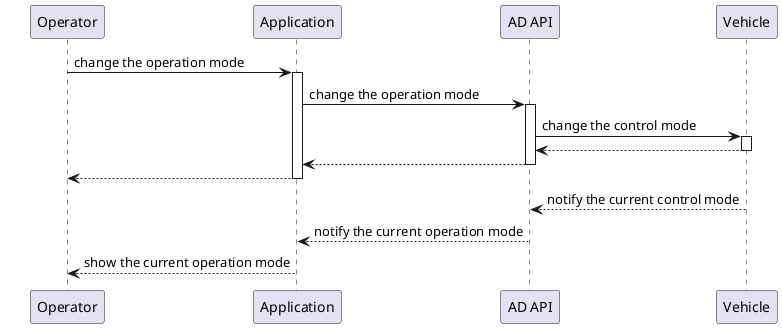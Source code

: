 @startuml

skinparam ParticipantPadding 25
participant "Operator" as operator
participant "Application" as system
participant "AD API" as api
participant "Vehicle" as vehicle

operator -> system ++: change the operation mode
system -> api ++: change the operation mode
api -> vehicle ++: change the control mode
return
return
return

vehicle --> api: notify the current control mode
api --> system: notify the current operation mode
system --> operator: show the current operation mode

@enduml
